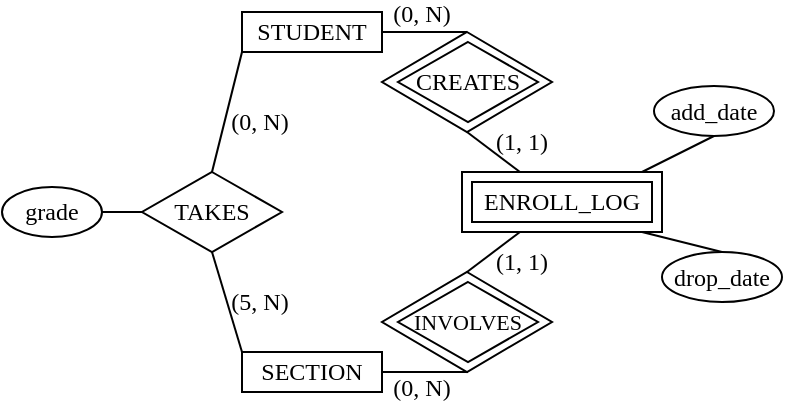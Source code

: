 <mxfile version="28.1.2">
  <diagram name="第1頁" id="gfF1whRAPHIAF5ne81qv">
    <mxGraphModel dx="648" dy="401" grid="0" gridSize="10" guides="1" tooltips="1" connect="1" arrows="1" fold="1" page="1" pageScale="1" pageWidth="827" pageHeight="1169" math="0" shadow="0">
      <root>
        <mxCell id="0" />
        <mxCell id="1" parent="0" />
        <mxCell id="eBqBQ21LSIJXOhLA1PQg-5" value="&lt;font face=&quot;Times New Roman&quot;&gt;STUDENT&lt;/font&gt;" style="rounded=0;whiteSpace=wrap;html=1;" vertex="1" parent="1">
          <mxGeometry x="280" y="140" width="70" height="20" as="geometry" />
        </mxCell>
        <mxCell id="eBqBQ21LSIJXOhLA1PQg-67" value="&lt;font face=&quot;Times New Roman&quot;&gt;SECTION&lt;/font&gt;" style="rounded=0;whiteSpace=wrap;html=1;" vertex="1" parent="1">
          <mxGeometry x="280" y="310" width="70" height="20" as="geometry" />
        </mxCell>
        <mxCell id="eBqBQ21LSIJXOhLA1PQg-68" value="&lt;font face=&quot;Times New Roman&quot;&gt;TAKES&lt;/font&gt;" style="rhombus;whiteSpace=wrap;html=1;" vertex="1" parent="1">
          <mxGeometry x="230" y="220" width="70" height="40" as="geometry" />
        </mxCell>
        <mxCell id="eBqBQ21LSIJXOhLA1PQg-71" value="" style="group" vertex="1" connectable="0" parent="1">
          <mxGeometry x="390" y="220" width="100" height="30" as="geometry" />
        </mxCell>
        <mxCell id="eBqBQ21LSIJXOhLA1PQg-70" value="" style="rounded=0;whiteSpace=wrap;html=1;" vertex="1" parent="eBqBQ21LSIJXOhLA1PQg-71">
          <mxGeometry width="100" height="30" as="geometry" />
        </mxCell>
        <mxCell id="eBqBQ21LSIJXOhLA1PQg-69" value="&lt;font face=&quot;Times New Roman&quot;&gt;ENROLL_LOG&lt;/font&gt;" style="rounded=0;whiteSpace=wrap;html=1;" vertex="1" parent="eBqBQ21LSIJXOhLA1PQg-71">
          <mxGeometry x="5" y="5" width="90" height="20" as="geometry" />
        </mxCell>
        <mxCell id="eBqBQ21LSIJXOhLA1PQg-75" value="" style="group" vertex="1" connectable="0" parent="1">
          <mxGeometry x="350" y="150" width="85" height="50" as="geometry" />
        </mxCell>
        <mxCell id="eBqBQ21LSIJXOhLA1PQg-74" value="" style="rhombus;whiteSpace=wrap;html=1;" vertex="1" parent="eBqBQ21LSIJXOhLA1PQg-75">
          <mxGeometry width="85" height="50" as="geometry" />
        </mxCell>
        <mxCell id="eBqBQ21LSIJXOhLA1PQg-72" value="&lt;font face=&quot;Times New Roman&quot;&gt;CREATES&lt;/font&gt;" style="rhombus;whiteSpace=wrap;html=1;" vertex="1" parent="eBqBQ21LSIJXOhLA1PQg-75">
          <mxGeometry x="8" y="5" width="70" height="40" as="geometry" />
        </mxCell>
        <mxCell id="eBqBQ21LSIJXOhLA1PQg-76" value="" style="group" vertex="1" connectable="0" parent="1">
          <mxGeometry x="350" y="270" width="85" height="50" as="geometry" />
        </mxCell>
        <mxCell id="eBqBQ21LSIJXOhLA1PQg-77" value="" style="rhombus;whiteSpace=wrap;html=1;" vertex="1" parent="eBqBQ21LSIJXOhLA1PQg-76">
          <mxGeometry width="85" height="50" as="geometry" />
        </mxCell>
        <mxCell id="eBqBQ21LSIJXOhLA1PQg-78" value="&lt;font style=&quot;font-size: 11px;&quot; face=&quot;Times New Roman&quot;&gt;INVOLVES&lt;/font&gt;" style="rhombus;whiteSpace=wrap;html=1;" vertex="1" parent="eBqBQ21LSIJXOhLA1PQg-76">
          <mxGeometry x="8" y="5" width="70" height="40" as="geometry" />
        </mxCell>
        <mxCell id="eBqBQ21LSIJXOhLA1PQg-83" value="" style="endArrow=none;html=1;rounded=0;entryX=0.5;entryY=0;entryDx=0;entryDy=0;exitX=1;exitY=0.5;exitDx=0;exitDy=0;" edge="1" parent="eBqBQ21LSIJXOhLA1PQg-76" source="eBqBQ21LSIJXOhLA1PQg-67">
          <mxGeometry width="50" height="50" relative="1" as="geometry">
            <mxPoint y="60" as="sourcePoint" />
            <mxPoint x="43" y="50" as="targetPoint" />
          </mxGeometry>
        </mxCell>
        <mxCell id="eBqBQ21LSIJXOhLA1PQg-79" value="" style="endArrow=none;html=1;rounded=0;entryX=0.5;entryY=0;entryDx=0;entryDy=0;exitX=1;exitY=0.5;exitDx=0;exitDy=0;" edge="1" parent="1" source="eBqBQ21LSIJXOhLA1PQg-5" target="eBqBQ21LSIJXOhLA1PQg-74">
          <mxGeometry width="50" height="50" relative="1" as="geometry">
            <mxPoint x="340" y="150" as="sourcePoint" />
            <mxPoint x="410" y="150" as="targetPoint" />
          </mxGeometry>
        </mxCell>
        <mxCell id="eBqBQ21LSIJXOhLA1PQg-81" value="" style="endArrow=none;html=1;rounded=0;entryX=0.5;entryY=1;entryDx=0;entryDy=0;" edge="1" parent="1" target="eBqBQ21LSIJXOhLA1PQg-74">
          <mxGeometry width="50" height="50" relative="1" as="geometry">
            <mxPoint x="419" y="220" as="sourcePoint" />
            <mxPoint x="469" y="170" as="targetPoint" />
          </mxGeometry>
        </mxCell>
        <mxCell id="eBqBQ21LSIJXOhLA1PQg-82" value="" style="endArrow=none;html=1;rounded=0;entryX=0.5;entryY=0;entryDx=0;entryDy=0;" edge="1" parent="1" target="eBqBQ21LSIJXOhLA1PQg-77">
          <mxGeometry width="50" height="50" relative="1" as="geometry">
            <mxPoint x="419" y="250" as="sourcePoint" />
            <mxPoint x="393" y="230" as="targetPoint" />
          </mxGeometry>
        </mxCell>
        <mxCell id="eBqBQ21LSIJXOhLA1PQg-86" value="&lt;font face=&quot;Times New Roman&quot;&gt;add_date&lt;/font&gt;" style="ellipse;whiteSpace=wrap;html=1;" vertex="1" parent="1">
          <mxGeometry x="486" y="177" width="60" height="25" as="geometry" />
        </mxCell>
        <mxCell id="eBqBQ21LSIJXOhLA1PQg-88" value="&lt;font face=&quot;Times New Roman&quot;&gt;drop&lt;/font&gt;&lt;span style=&quot;font-family: &amp;quot;Times New Roman&amp;quot;; background-color: transparent; color: light-dark(rgb(0, 0, 0), rgb(255, 255, 255));&quot;&gt;_date&lt;/span&gt;" style="ellipse;whiteSpace=wrap;html=1;" vertex="1" parent="1">
          <mxGeometry x="490" y="260" width="60" height="25" as="geometry" />
        </mxCell>
        <mxCell id="eBqBQ21LSIJXOhLA1PQg-91" value="" style="endArrow=none;html=1;rounded=0;exitX=0.9;exitY=0;exitDx=0;exitDy=0;exitPerimeter=0;entryX=0.5;entryY=1;entryDx=0;entryDy=0;" edge="1" parent="1" source="eBqBQ21LSIJXOhLA1PQg-70" target="eBqBQ21LSIJXOhLA1PQg-86">
          <mxGeometry width="50" height="50" relative="1" as="geometry">
            <mxPoint x="510" y="220" as="sourcePoint" />
            <mxPoint x="560" y="170" as="targetPoint" />
          </mxGeometry>
        </mxCell>
        <mxCell id="eBqBQ21LSIJXOhLA1PQg-92" value="" style="endArrow=none;html=1;rounded=0;exitX=0.5;exitY=0;exitDx=0;exitDy=0;" edge="1" parent="1" source="eBqBQ21LSIJXOhLA1PQg-88">
          <mxGeometry width="50" height="50" relative="1" as="geometry">
            <mxPoint x="479.76" y="265" as="sourcePoint" />
            <mxPoint x="480" y="250" as="targetPoint" />
          </mxGeometry>
        </mxCell>
        <mxCell id="eBqBQ21LSIJXOhLA1PQg-93" value="" style="endArrow=none;html=1;rounded=0;entryX=0;entryY=1;entryDx=0;entryDy=0;exitX=0.5;exitY=0;exitDx=0;exitDy=0;" edge="1" parent="1" source="eBqBQ21LSIJXOhLA1PQg-68" target="eBqBQ21LSIJXOhLA1PQg-5">
          <mxGeometry width="50" height="50" relative="1" as="geometry">
            <mxPoint x="260" y="220" as="sourcePoint" />
            <mxPoint x="310" y="170" as="targetPoint" />
          </mxGeometry>
        </mxCell>
        <mxCell id="eBqBQ21LSIJXOhLA1PQg-94" value="" style="endArrow=none;html=1;rounded=0;entryX=0.5;entryY=1;entryDx=0;entryDy=0;exitX=0;exitY=0;exitDx=0;exitDy=0;" edge="1" parent="1" source="eBqBQ21LSIJXOhLA1PQg-67" target="eBqBQ21LSIJXOhLA1PQg-68">
          <mxGeometry width="50" height="50" relative="1" as="geometry">
            <mxPoint x="200" y="390" as="sourcePoint" />
            <mxPoint x="215" y="330" as="targetPoint" />
          </mxGeometry>
        </mxCell>
        <mxCell id="eBqBQ21LSIJXOhLA1PQg-96" value="&lt;font face=&quot;Times New Roman&quot;&gt;grade&lt;/font&gt;" style="ellipse;whiteSpace=wrap;html=1;" vertex="1" parent="1">
          <mxGeometry x="160" y="227.5" width="50" height="25" as="geometry" />
        </mxCell>
        <mxCell id="eBqBQ21LSIJXOhLA1PQg-97" value="" style="endArrow=none;html=1;rounded=0;entryX=1;entryY=0.5;entryDx=0;entryDy=0;exitX=0;exitY=0.5;exitDx=0;exitDy=0;" edge="1" parent="1" source="eBqBQ21LSIJXOhLA1PQg-68" target="eBqBQ21LSIJXOhLA1PQg-96">
          <mxGeometry width="50" height="50" relative="1" as="geometry">
            <mxPoint x="300" y="270" as="sourcePoint" />
            <mxPoint x="350" y="220" as="targetPoint" />
          </mxGeometry>
        </mxCell>
        <mxCell id="eBqBQ21LSIJXOhLA1PQg-98" value="&lt;font face=&quot;Times New Roman&quot;&gt;(1, 1)&lt;/font&gt;" style="text;html=1;align=center;verticalAlign=middle;whiteSpace=wrap;rounded=0;" vertex="1" parent="1">
          <mxGeometry x="390" y="190" width="60" height="30" as="geometry" />
        </mxCell>
        <mxCell id="eBqBQ21LSIJXOhLA1PQg-99" value="&lt;font face=&quot;Times New Roman&quot;&gt;(1, 1)&lt;/font&gt;" style="text;html=1;align=center;verticalAlign=middle;whiteSpace=wrap;rounded=0;" vertex="1" parent="1">
          <mxGeometry x="390" y="250" width="60" height="30" as="geometry" />
        </mxCell>
        <mxCell id="eBqBQ21LSIJXOhLA1PQg-100" value="&lt;font face=&quot;Times New Roman&quot;&gt;(0, N)&lt;/font&gt;" style="text;html=1;align=center;verticalAlign=middle;whiteSpace=wrap;rounded=0;" vertex="1" parent="1">
          <mxGeometry x="350" y="136" width="40" height="10" as="geometry" />
        </mxCell>
        <mxCell id="eBqBQ21LSIJXOhLA1PQg-102" value="&lt;font face=&quot;Times New Roman&quot;&gt;(0, N)&lt;/font&gt;" style="text;html=1;align=center;verticalAlign=middle;whiteSpace=wrap;rounded=0;" vertex="1" parent="1">
          <mxGeometry x="350" y="323" width="40" height="10" as="geometry" />
        </mxCell>
        <mxCell id="eBqBQ21LSIJXOhLA1PQg-103" value="&lt;font face=&quot;Times New Roman&quot;&gt;(0, N)&lt;/font&gt;" style="text;html=1;align=center;verticalAlign=middle;whiteSpace=wrap;rounded=0;" vertex="1" parent="1">
          <mxGeometry x="269" y="190" width="40" height="10" as="geometry" />
        </mxCell>
        <mxCell id="eBqBQ21LSIJXOhLA1PQg-104" value="&lt;font face=&quot;Times New Roman&quot;&gt;(5, N)&lt;/font&gt;" style="text;html=1;align=center;verticalAlign=middle;whiteSpace=wrap;rounded=0;" vertex="1" parent="1">
          <mxGeometry x="269" y="280" width="40" height="10" as="geometry" />
        </mxCell>
      </root>
    </mxGraphModel>
  </diagram>
</mxfile>
